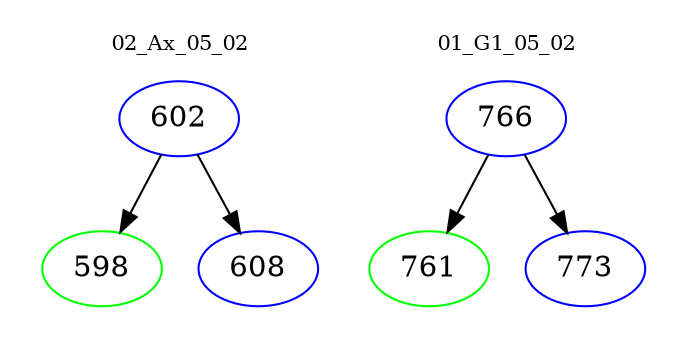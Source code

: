 digraph{
subgraph cluster_0 {
color = white
label = "02_Ax_05_02";
fontsize=10;
T0_602 [label="602", color="blue"]
T0_602 -> T0_598 [color="black"]
T0_598 [label="598", color="green"]
T0_602 -> T0_608 [color="black"]
T0_608 [label="608", color="blue"]
}
subgraph cluster_1 {
color = white
label = "01_G1_05_02";
fontsize=10;
T1_766 [label="766", color="blue"]
T1_766 -> T1_761 [color="black"]
T1_761 [label="761", color="green"]
T1_766 -> T1_773 [color="black"]
T1_773 [label="773", color="blue"]
}
}
